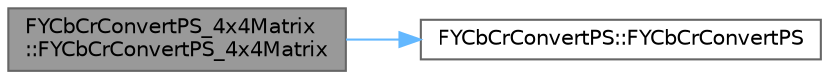 digraph "FYCbCrConvertPS_4x4Matrix::FYCbCrConvertPS_4x4Matrix"
{
 // INTERACTIVE_SVG=YES
 // LATEX_PDF_SIZE
  bgcolor="transparent";
  edge [fontname=Helvetica,fontsize=10,labelfontname=Helvetica,labelfontsize=10];
  node [fontname=Helvetica,fontsize=10,shape=box,height=0.2,width=0.4];
  rankdir="LR";
  Node1 [id="Node000001",label="FYCbCrConvertPS_4x4Matrix\l::FYCbCrConvertPS_4x4Matrix",height=0.2,width=0.4,color="gray40", fillcolor="grey60", style="filled", fontcolor="black",tooltip=" "];
  Node1 -> Node2 [id="edge1_Node000001_Node000002",color="steelblue1",style="solid",tooltip=" "];
  Node2 [id="Node000002",label="FYCbCrConvertPS::FYCbCrConvertPS",height=0.2,width=0.4,color="grey40", fillcolor="white", style="filled",URL="$d2/dcc/classFYCbCrConvertPS.html#ae64bd25754da36243277c7dad7f192cd",tooltip=" "];
}
